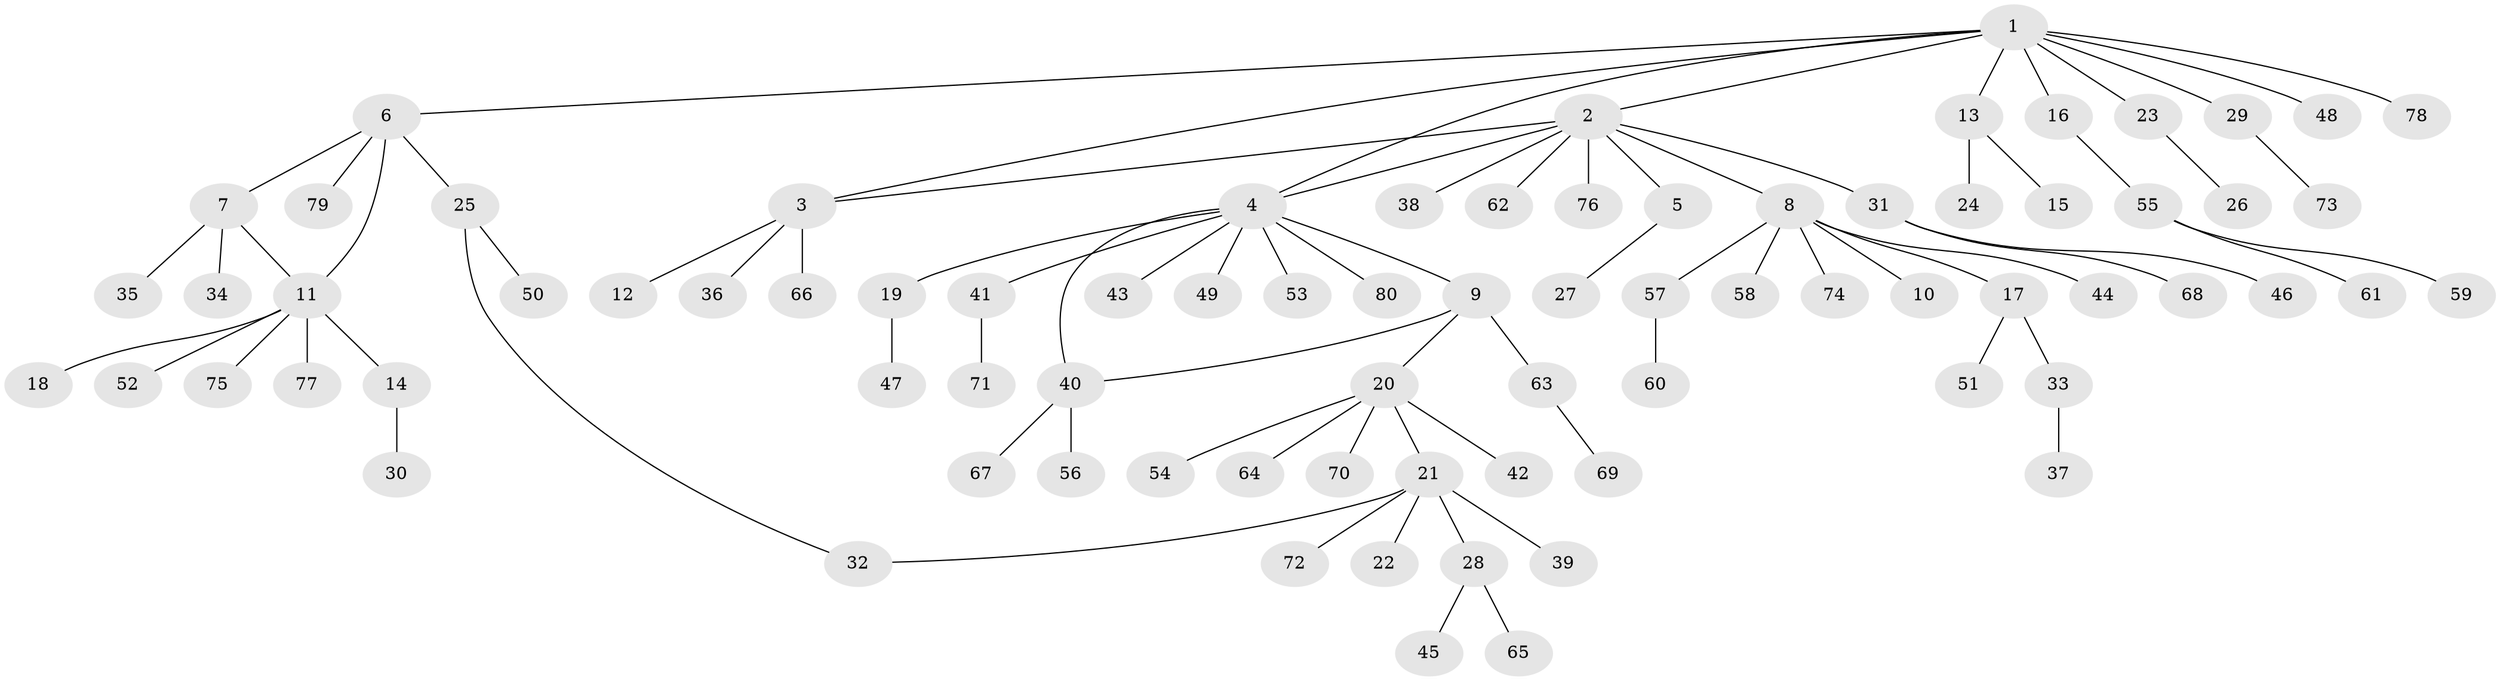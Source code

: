 // Generated by graph-tools (version 1.1) at 2025/14/03/09/25 04:14:25]
// undirected, 80 vertices, 84 edges
graph export_dot {
graph [start="1"]
  node [color=gray90,style=filled];
  1;
  2;
  3;
  4;
  5;
  6;
  7;
  8;
  9;
  10;
  11;
  12;
  13;
  14;
  15;
  16;
  17;
  18;
  19;
  20;
  21;
  22;
  23;
  24;
  25;
  26;
  27;
  28;
  29;
  30;
  31;
  32;
  33;
  34;
  35;
  36;
  37;
  38;
  39;
  40;
  41;
  42;
  43;
  44;
  45;
  46;
  47;
  48;
  49;
  50;
  51;
  52;
  53;
  54;
  55;
  56;
  57;
  58;
  59;
  60;
  61;
  62;
  63;
  64;
  65;
  66;
  67;
  68;
  69;
  70;
  71;
  72;
  73;
  74;
  75;
  76;
  77;
  78;
  79;
  80;
  1 -- 2;
  1 -- 3;
  1 -- 4;
  1 -- 6;
  1 -- 13;
  1 -- 16;
  1 -- 23;
  1 -- 29;
  1 -- 48;
  1 -- 78;
  2 -- 3;
  2 -- 4;
  2 -- 5;
  2 -- 8;
  2 -- 31;
  2 -- 38;
  2 -- 62;
  2 -- 76;
  3 -- 12;
  3 -- 36;
  3 -- 66;
  4 -- 9;
  4 -- 19;
  4 -- 40;
  4 -- 41;
  4 -- 43;
  4 -- 49;
  4 -- 53;
  4 -- 80;
  5 -- 27;
  6 -- 7;
  6 -- 11;
  6 -- 25;
  6 -- 79;
  7 -- 11;
  7 -- 34;
  7 -- 35;
  8 -- 10;
  8 -- 17;
  8 -- 44;
  8 -- 57;
  8 -- 58;
  8 -- 74;
  9 -- 20;
  9 -- 40;
  9 -- 63;
  11 -- 14;
  11 -- 18;
  11 -- 52;
  11 -- 75;
  11 -- 77;
  13 -- 15;
  13 -- 24;
  14 -- 30;
  16 -- 55;
  17 -- 33;
  17 -- 51;
  19 -- 47;
  20 -- 21;
  20 -- 42;
  20 -- 54;
  20 -- 64;
  20 -- 70;
  21 -- 22;
  21 -- 28;
  21 -- 32;
  21 -- 39;
  21 -- 72;
  23 -- 26;
  25 -- 32;
  25 -- 50;
  28 -- 45;
  28 -- 65;
  29 -- 73;
  31 -- 46;
  31 -- 68;
  33 -- 37;
  40 -- 56;
  40 -- 67;
  41 -- 71;
  55 -- 59;
  55 -- 61;
  57 -- 60;
  63 -- 69;
}
